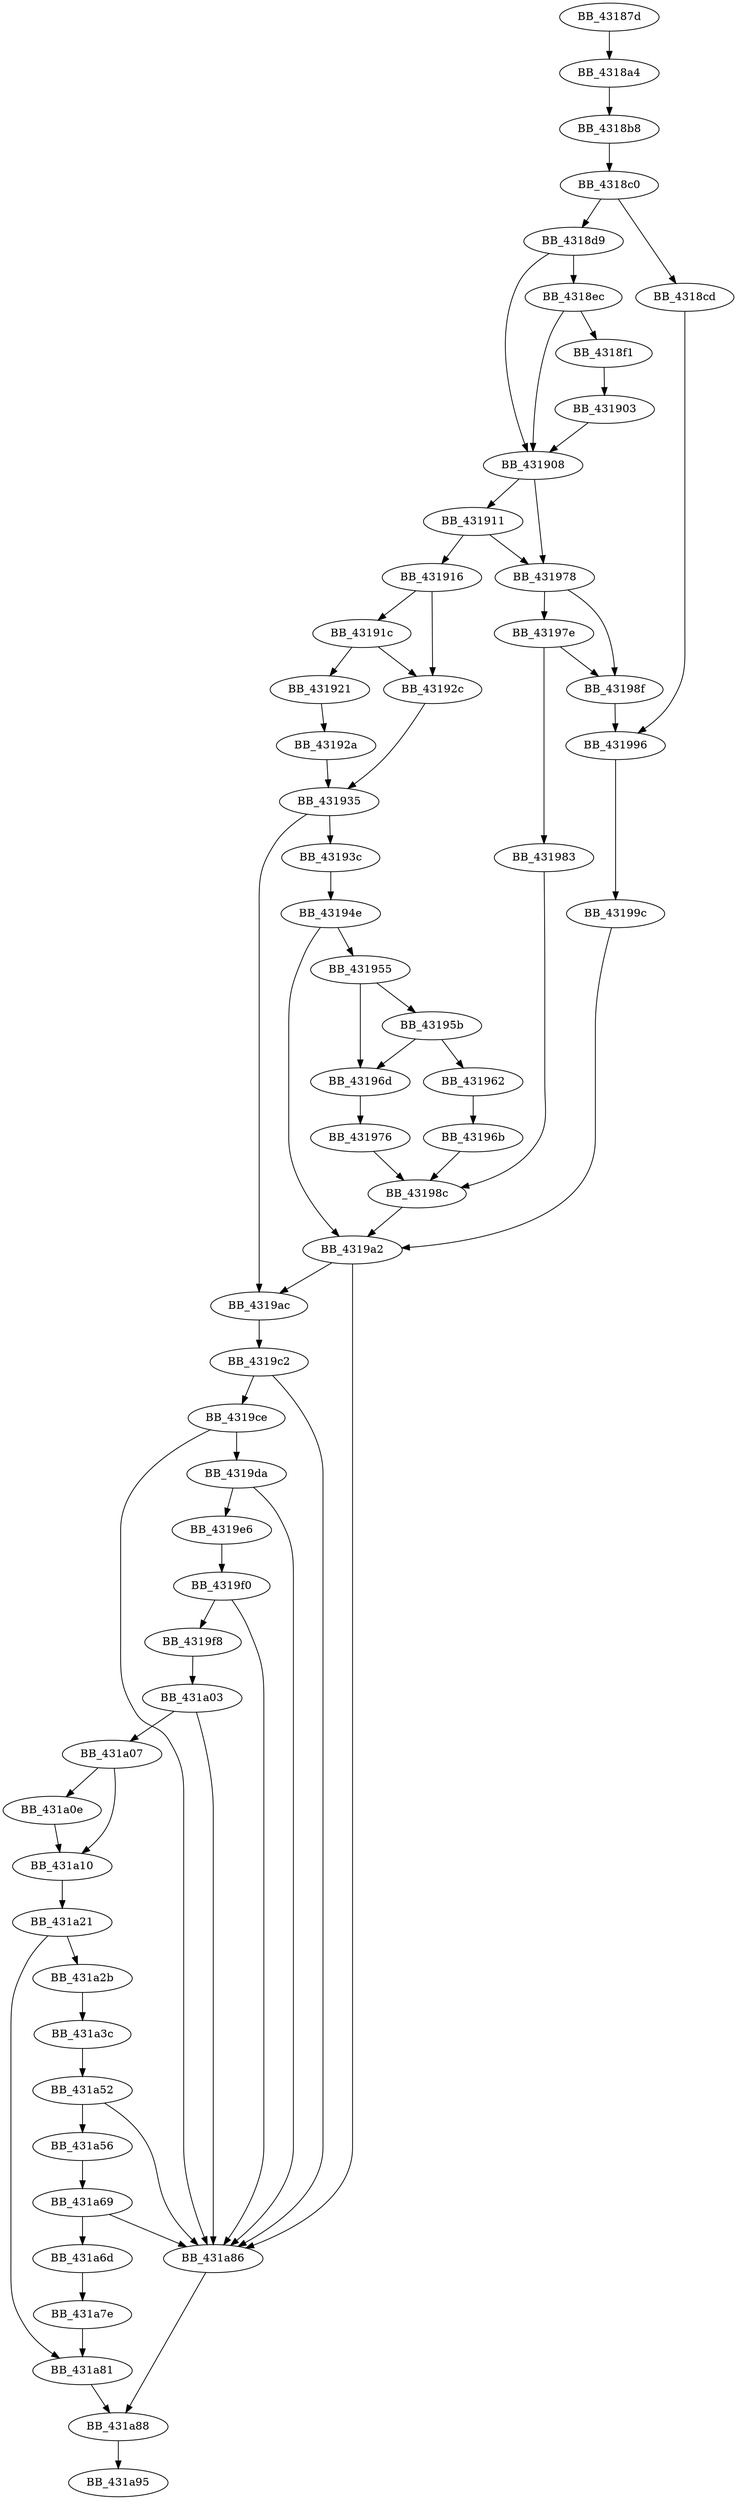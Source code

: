 DiGraph ___get_qualified_locale_downlevel{
BB_43187d->BB_4318a4
BB_4318a4->BB_4318b8
BB_4318b8->BB_4318c0
BB_4318c0->BB_4318cd
BB_4318c0->BB_4318d9
BB_4318cd->BB_431996
BB_4318d9->BB_4318ec
BB_4318d9->BB_431908
BB_4318ec->BB_4318f1
BB_4318ec->BB_431908
BB_4318f1->BB_431903
BB_431903->BB_431908
BB_431908->BB_431911
BB_431908->BB_431978
BB_431911->BB_431916
BB_431911->BB_431978
BB_431916->BB_43191c
BB_431916->BB_43192c
BB_43191c->BB_431921
BB_43191c->BB_43192c
BB_431921->BB_43192a
BB_43192a->BB_431935
BB_43192c->BB_431935
BB_431935->BB_43193c
BB_431935->BB_4319ac
BB_43193c->BB_43194e
BB_43194e->BB_431955
BB_43194e->BB_4319a2
BB_431955->BB_43195b
BB_431955->BB_43196d
BB_43195b->BB_431962
BB_43195b->BB_43196d
BB_431962->BB_43196b
BB_43196b->BB_43198c
BB_43196d->BB_431976
BB_431976->BB_43198c
BB_431978->BB_43197e
BB_431978->BB_43198f
BB_43197e->BB_431983
BB_43197e->BB_43198f
BB_431983->BB_43198c
BB_43198c->BB_4319a2
BB_43198f->BB_431996
BB_431996->BB_43199c
BB_43199c->BB_4319a2
BB_4319a2->BB_4319ac
BB_4319a2->BB_431a86
BB_4319ac->BB_4319c2
BB_4319c2->BB_4319ce
BB_4319c2->BB_431a86
BB_4319ce->BB_4319da
BB_4319ce->BB_431a86
BB_4319da->BB_4319e6
BB_4319da->BB_431a86
BB_4319e6->BB_4319f0
BB_4319f0->BB_4319f8
BB_4319f0->BB_431a86
BB_4319f8->BB_431a03
BB_431a03->BB_431a07
BB_431a03->BB_431a86
BB_431a07->BB_431a0e
BB_431a07->BB_431a10
BB_431a0e->BB_431a10
BB_431a10->BB_431a21
BB_431a21->BB_431a2b
BB_431a21->BB_431a81
BB_431a2b->BB_431a3c
BB_431a3c->BB_431a52
BB_431a52->BB_431a56
BB_431a52->BB_431a86
BB_431a56->BB_431a69
BB_431a69->BB_431a6d
BB_431a69->BB_431a86
BB_431a6d->BB_431a7e
BB_431a7e->BB_431a81
BB_431a81->BB_431a88
BB_431a86->BB_431a88
BB_431a88->BB_431a95
}
